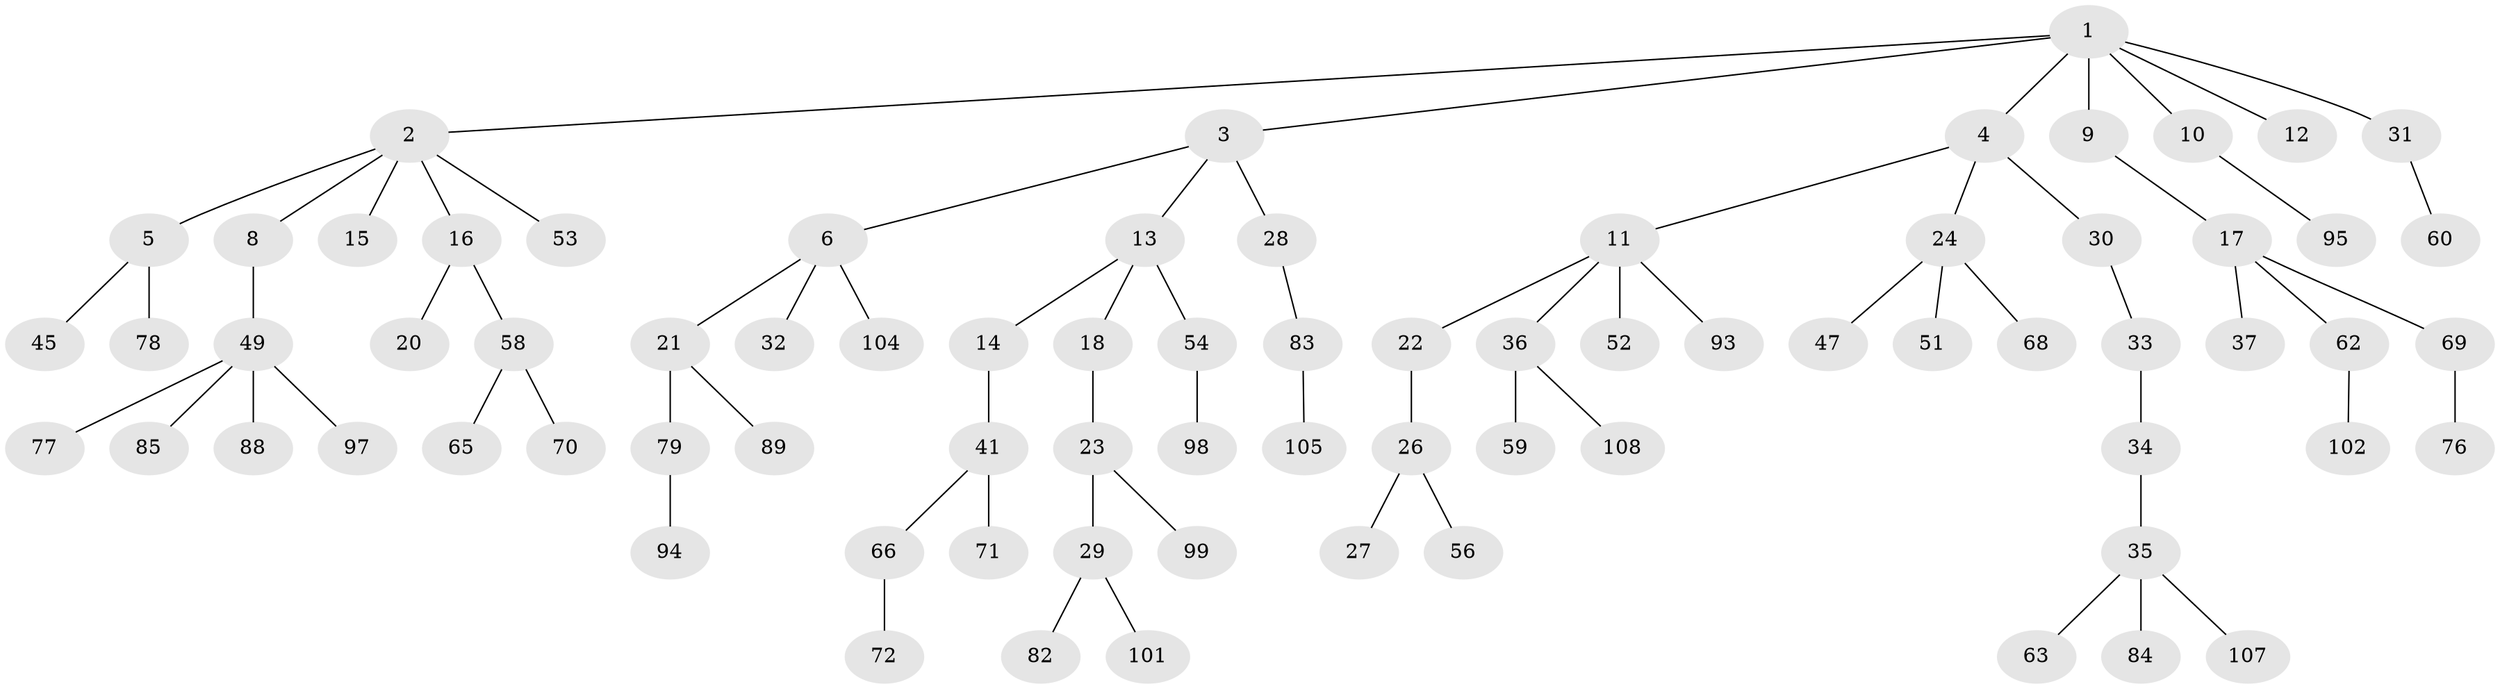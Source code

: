 // Generated by graph-tools (version 1.1) at 2025/52/02/27/25 19:52:11]
// undirected, 77 vertices, 76 edges
graph export_dot {
graph [start="1"]
  node [color=gray90,style=filled];
  1 [super="+7"];
  2 [super="+39"];
  3;
  4 [super="+74"];
  5;
  6 [super="+64"];
  8 [super="+25"];
  9;
  10 [super="+106"];
  11 [super="+19"];
  12;
  13 [super="+55"];
  14 [super="+43"];
  15;
  16;
  17;
  18;
  20;
  21 [super="+80"];
  22;
  23 [super="+40"];
  24 [super="+38"];
  26 [super="+91"];
  27;
  28 [super="+57"];
  29 [super="+73"];
  30;
  31 [super="+44"];
  32 [super="+42"];
  33;
  34;
  35 [super="+50"];
  36 [super="+46"];
  37 [super="+48"];
  41 [super="+61"];
  45;
  47;
  49 [super="+67"];
  51;
  52;
  53;
  54 [super="+100"];
  56 [super="+92"];
  58;
  59 [super="+87"];
  60;
  62 [super="+90"];
  63;
  65 [super="+81"];
  66 [super="+75"];
  68;
  69 [super="+86"];
  70;
  71;
  72;
  76;
  77 [super="+103"];
  78 [super="+110"];
  79;
  82;
  83 [super="+96"];
  84;
  85;
  88;
  89;
  93;
  94;
  95;
  97;
  98;
  99;
  101;
  102;
  104 [super="+109"];
  105;
  107;
  108;
  1 -- 2;
  1 -- 3;
  1 -- 4;
  1 -- 9;
  1 -- 10;
  1 -- 12;
  1 -- 31;
  2 -- 5;
  2 -- 8;
  2 -- 15;
  2 -- 16;
  2 -- 53;
  3 -- 6;
  3 -- 13;
  3 -- 28;
  4 -- 11;
  4 -- 24;
  4 -- 30;
  5 -- 45;
  5 -- 78;
  6 -- 21;
  6 -- 32;
  6 -- 104;
  8 -- 49;
  9 -- 17;
  10 -- 95;
  11 -- 22;
  11 -- 36;
  11 -- 52;
  11 -- 93;
  13 -- 14;
  13 -- 18;
  13 -- 54;
  14 -- 41;
  16 -- 20;
  16 -- 58;
  17 -- 37;
  17 -- 62;
  17 -- 69;
  18 -- 23;
  21 -- 79;
  21 -- 89;
  22 -- 26;
  23 -- 29;
  23 -- 99;
  24 -- 47;
  24 -- 51;
  24 -- 68;
  26 -- 27;
  26 -- 56;
  28 -- 83;
  29 -- 82;
  29 -- 101;
  30 -- 33;
  31 -- 60;
  33 -- 34;
  34 -- 35;
  35 -- 107;
  35 -- 84;
  35 -- 63;
  36 -- 59;
  36 -- 108;
  41 -- 66;
  41 -- 71;
  49 -- 97;
  49 -- 85;
  49 -- 88;
  49 -- 77;
  54 -- 98;
  58 -- 65;
  58 -- 70;
  62 -- 102;
  66 -- 72;
  69 -- 76;
  79 -- 94;
  83 -- 105;
}
